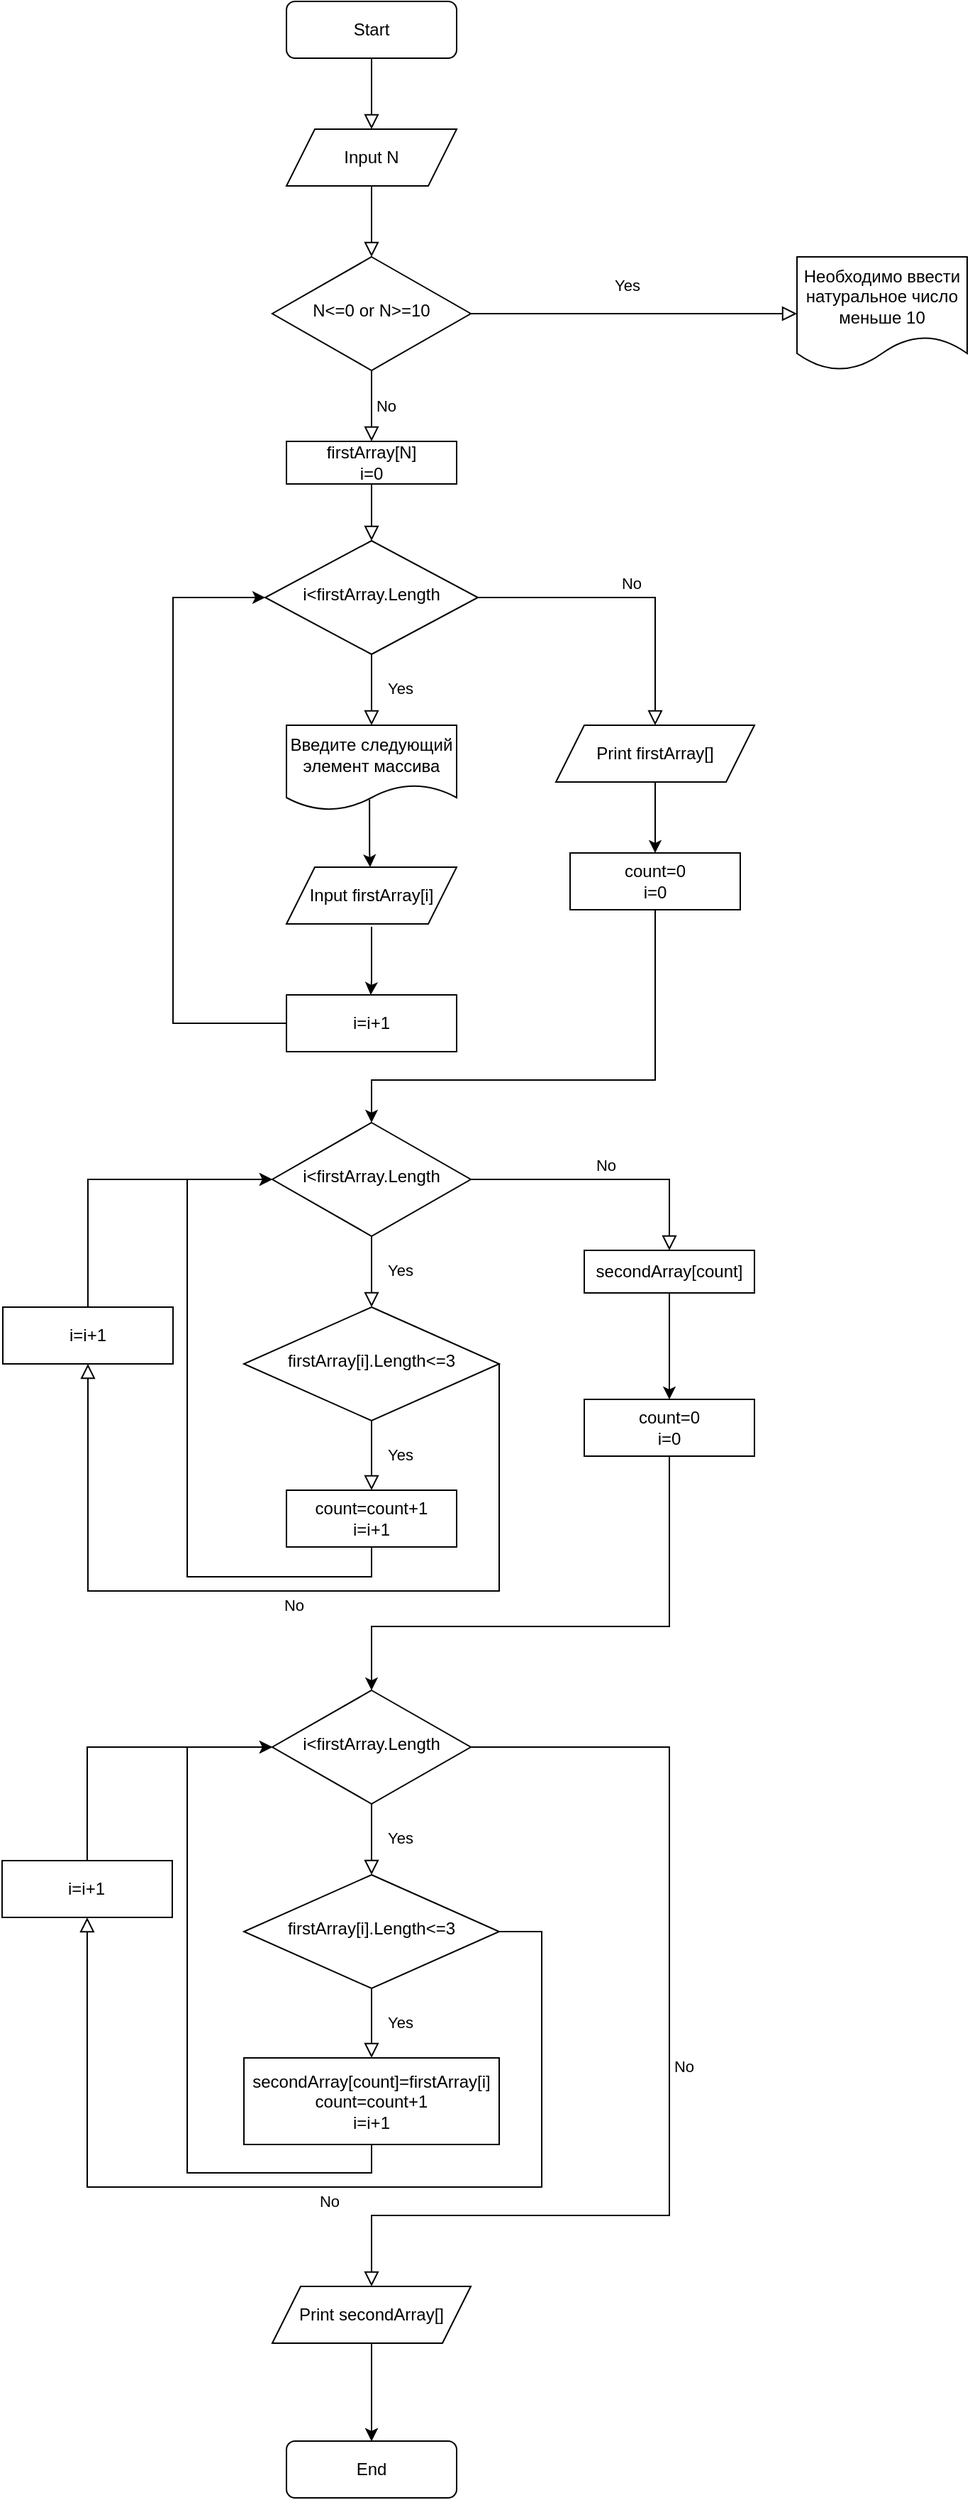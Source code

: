 <mxfile version="21.3.8" type="device">
  <diagram id="C5RBs43oDa-KdzZeNtuy" name="Page-1">
    <mxGraphModel dx="1323" dy="730" grid="1" gridSize="10" guides="1" tooltips="1" connect="1" arrows="1" fold="1" page="1" pageScale="1" pageWidth="827" pageHeight="1169" math="0" shadow="0">
      <root>
        <mxCell id="WIyWlLk6GJQsqaUBKTNV-0" />
        <mxCell id="WIyWlLk6GJQsqaUBKTNV-1" parent="WIyWlLk6GJQsqaUBKTNV-0" />
        <mxCell id="AbkAHB3Fdat9qxrykaIA-5" value="" style="rounded=0;html=1;jettySize=auto;orthogonalLoop=1;fontSize=11;endArrow=block;endFill=0;endSize=8;strokeWidth=1;shadow=0;labelBackgroundColor=none;edgeStyle=orthogonalEdgeStyle;" parent="WIyWlLk6GJQsqaUBKTNV-1" source="AbkAHB3Fdat9qxrykaIA-6" target="AbkAHB3Fdat9qxrykaIA-11" edge="1">
          <mxGeometry relative="1" as="geometry" />
        </mxCell>
        <mxCell id="AbkAHB3Fdat9qxrykaIA-6" value="Start" style="rounded=1;whiteSpace=wrap;html=1;fontSize=12;glass=0;strokeWidth=1;shadow=0;" parent="WIyWlLk6GJQsqaUBKTNV-1" vertex="1">
          <mxGeometry x="260" y="80" width="120" height="40" as="geometry" />
        </mxCell>
        <mxCell id="AbkAHB3Fdat9qxrykaIA-7" value="Yes" style="rounded=0;html=1;jettySize=auto;orthogonalLoop=1;fontSize=11;endArrow=block;endFill=0;endSize=8;strokeWidth=1;shadow=0;labelBackgroundColor=none;edgeStyle=orthogonalEdgeStyle;entryX=0;entryY=0.5;entryDx=0;entryDy=0;" parent="WIyWlLk6GJQsqaUBKTNV-1" source="AbkAHB3Fdat9qxrykaIA-9" target="4RwPL_ss7RraZkQWUGfu-0" edge="1">
          <mxGeometry x="-0.048" y="20" relative="1" as="geometry">
            <mxPoint as="offset" />
            <mxPoint x="320" y="450" as="targetPoint" />
          </mxGeometry>
        </mxCell>
        <mxCell id="AbkAHB3Fdat9qxrykaIA-8" value="No" style="edgeStyle=orthogonalEdgeStyle;rounded=0;html=1;jettySize=auto;orthogonalLoop=1;fontSize=11;endArrow=block;endFill=0;endSize=8;strokeWidth=1;shadow=0;labelBackgroundColor=none;exitX=0.5;exitY=1;exitDx=0;exitDy=0;entryX=0.5;entryY=0;entryDx=0;entryDy=0;" parent="WIyWlLk6GJQsqaUBKTNV-1" source="AbkAHB3Fdat9qxrykaIA-9" target="AbkAHB3Fdat9qxrykaIA-14" edge="1">
          <mxGeometry y="10" relative="1" as="geometry">
            <mxPoint as="offset" />
            <mxPoint x="470" y="380" as="sourcePoint" />
            <mxPoint x="320" y="710" as="targetPoint" />
            <Array as="points">
              <mxPoint x="320" y="370" />
              <mxPoint x="320" y="370" />
            </Array>
          </mxGeometry>
        </mxCell>
        <mxCell id="AbkAHB3Fdat9qxrykaIA-9" value="N&amp;lt;=0 or N&amp;gt;=10" style="rhombus;whiteSpace=wrap;html=1;shadow=0;fontFamily=Helvetica;fontSize=12;align=center;strokeWidth=1;spacing=6;spacingTop=-4;" parent="WIyWlLk6GJQsqaUBKTNV-1" vertex="1">
          <mxGeometry x="250" y="260" width="140" height="80" as="geometry" />
        </mxCell>
        <mxCell id="AbkAHB3Fdat9qxrykaIA-10" value="End" style="rounded=1;whiteSpace=wrap;html=1;fontSize=12;glass=0;strokeWidth=1;shadow=0;" parent="WIyWlLk6GJQsqaUBKTNV-1" vertex="1">
          <mxGeometry x="260" y="1799" width="120" height="40" as="geometry" />
        </mxCell>
        <mxCell id="AbkAHB3Fdat9qxrykaIA-11" value="Input N" style="shape=parallelogram;perimeter=parallelogramPerimeter;whiteSpace=wrap;html=1;fixedSize=1;" parent="WIyWlLk6GJQsqaUBKTNV-1" vertex="1">
          <mxGeometry x="260" y="170" width="120" height="40" as="geometry" />
        </mxCell>
        <mxCell id="AbkAHB3Fdat9qxrykaIA-12" value="" style="rounded=0;html=1;jettySize=auto;orthogonalLoop=1;fontSize=11;endArrow=block;endFill=0;endSize=8;strokeWidth=1;shadow=0;labelBackgroundColor=none;edgeStyle=orthogonalEdgeStyle;exitX=0.5;exitY=1;exitDx=0;exitDy=0;entryX=0.5;entryY=0;entryDx=0;entryDy=0;" parent="WIyWlLk6GJQsqaUBKTNV-1" source="AbkAHB3Fdat9qxrykaIA-11" target="AbkAHB3Fdat9qxrykaIA-9" edge="1">
          <mxGeometry relative="1" as="geometry">
            <mxPoint x="330" y="130" as="sourcePoint" />
            <mxPoint x="330" y="250" as="targetPoint" />
          </mxGeometry>
        </mxCell>
        <mxCell id="AbkAHB3Fdat9qxrykaIA-14" value="firstArray[N]&lt;br&gt;i=0" style="rounded=0;whiteSpace=wrap;html=1;" parent="WIyWlLk6GJQsqaUBKTNV-1" vertex="1">
          <mxGeometry x="260" y="390" width="120" height="30" as="geometry" />
        </mxCell>
        <mxCell id="AbkAHB3Fdat9qxrykaIA-17" value="i=i+1" style="rounded=0;whiteSpace=wrap;html=1;" parent="WIyWlLk6GJQsqaUBKTNV-1" vertex="1">
          <mxGeometry x="260" y="780" width="120" height="40" as="geometry" />
        </mxCell>
        <mxCell id="AbkAHB3Fdat9qxrykaIA-18" value="" style="edgeStyle=orthogonalEdgeStyle;rounded=0;orthogonalLoop=1;jettySize=auto;html=1;entryX=0;entryY=0.5;entryDx=0;entryDy=0;exitX=0;exitY=0.5;exitDx=0;exitDy=0;" parent="WIyWlLk6GJQsqaUBKTNV-1" source="AbkAHB3Fdat9qxrykaIA-17" target="WVQK8P_rd0UGbesdhW4N-9" edge="1">
          <mxGeometry relative="1" as="geometry">
            <mxPoint x="170" y="820" as="sourcePoint" />
            <mxPoint x="220" y="380" as="targetPoint" />
            <Array as="points">
              <mxPoint x="180" y="800" />
              <mxPoint x="180" y="500" />
            </Array>
          </mxGeometry>
        </mxCell>
        <mxCell id="AbkAHB3Fdat9qxrykaIA-20" value="" style="edgeStyle=orthogonalEdgeStyle;rounded=0;orthogonalLoop=1;jettySize=auto;html=1;exitX=0.5;exitY=1;exitDx=0;exitDy=0;entryX=0.5;entryY=0;entryDx=0;entryDy=0;" parent="WIyWlLk6GJQsqaUBKTNV-1" source="AbkAHB3Fdat9qxrykaIA-22" target="AbkAHB3Fdat9qxrykaIA-10" edge="1">
          <mxGeometry relative="1" as="geometry">
            <mxPoint x="330" y="1599" as="sourcePoint" />
            <mxPoint x="330" y="1639" as="targetPoint" />
          </mxGeometry>
        </mxCell>
        <mxCell id="AbkAHB3Fdat9qxrykaIA-21" value="" style="edgeStyle=orthogonalEdgeStyle;rounded=0;orthogonalLoop=1;jettySize=auto;html=1;" parent="WIyWlLk6GJQsqaUBKTNV-1" source="AbkAHB3Fdat9qxrykaIA-22" target="AbkAHB3Fdat9qxrykaIA-10" edge="1">
          <mxGeometry relative="1" as="geometry">
            <Array as="points">
              <mxPoint x="320" y="1769" />
              <mxPoint x="320" y="1769" />
            </Array>
          </mxGeometry>
        </mxCell>
        <mxCell id="AbkAHB3Fdat9qxrykaIA-22" value="Print secondArray[]" style="shape=parallelogram;perimeter=parallelogramPerimeter;whiteSpace=wrap;html=1;fixedSize=1;" parent="WIyWlLk6GJQsqaUBKTNV-1" vertex="1">
          <mxGeometry x="250" y="1690" width="140" height="40" as="geometry" />
        </mxCell>
        <mxCell id="WVQK8P_rd0UGbesdhW4N-4" value="Yes" style="rounded=0;html=1;jettySize=auto;orthogonalLoop=1;fontSize=11;endArrow=block;endFill=0;endSize=8;strokeWidth=1;shadow=0;labelBackgroundColor=none;edgeStyle=orthogonalEdgeStyle;exitX=0.5;exitY=1;exitDx=0;exitDy=0;entryX=0.5;entryY=0;entryDx=0;entryDy=0;" parent="WIyWlLk6GJQsqaUBKTNV-1" source="WVQK8P_rd0UGbesdhW4N-6" target="ImRTNVvKgxi88qYQxQ44-16" edge="1">
          <mxGeometry x="-0.048" y="20" relative="1" as="geometry">
            <mxPoint as="offset" />
            <mxPoint x="320" y="1000" as="targetPoint" />
            <Array as="points" />
            <mxPoint x="320" y="990" as="sourcePoint" />
          </mxGeometry>
        </mxCell>
        <mxCell id="WVQK8P_rd0UGbesdhW4N-5" value="No" style="edgeStyle=orthogonalEdgeStyle;rounded=0;html=1;jettySize=auto;orthogonalLoop=1;fontSize=11;endArrow=block;endFill=0;endSize=8;strokeWidth=1;shadow=0;labelBackgroundColor=none;exitX=1;exitY=0.5;exitDx=0;exitDy=0;entryX=0.5;entryY=0;entryDx=0;entryDy=0;" parent="WIyWlLk6GJQsqaUBKTNV-1" source="WVQK8P_rd0UGbesdhW4N-6" target="ImRTNVvKgxi88qYQxQ44-21" edge="1">
          <mxGeometry y="10" relative="1" as="geometry">
            <mxPoint as="offset" />
            <mxPoint x="850" y="715" as="sourcePoint" />
            <mxPoint x="540" y="910" as="targetPoint" />
            <Array as="points">
              <mxPoint x="530" y="910" />
            </Array>
          </mxGeometry>
        </mxCell>
        <mxCell id="WVQK8P_rd0UGbesdhW4N-6" value="i&amp;lt;firstArray.Length" style="rhombus;whiteSpace=wrap;html=1;shadow=0;fontFamily=Helvetica;fontSize=12;align=center;strokeWidth=1;spacing=6;spacingTop=-4;" parent="WIyWlLk6GJQsqaUBKTNV-1" vertex="1">
          <mxGeometry x="250" y="870" width="140" height="80" as="geometry" />
        </mxCell>
        <mxCell id="WVQK8P_rd0UGbesdhW4N-7" value="Yes" style="rounded=0;html=1;jettySize=auto;orthogonalLoop=1;fontSize=11;endArrow=block;endFill=0;endSize=8;strokeWidth=1;shadow=0;labelBackgroundColor=none;edgeStyle=orthogonalEdgeStyle;" parent="WIyWlLk6GJQsqaUBKTNV-1" source="WVQK8P_rd0UGbesdhW4N-9" edge="1">
          <mxGeometry x="-0.048" y="20" relative="1" as="geometry">
            <mxPoint as="offset" />
            <mxPoint x="320" y="590" as="targetPoint" />
            <Array as="points" />
          </mxGeometry>
        </mxCell>
        <mxCell id="WVQK8P_rd0UGbesdhW4N-8" value="No" style="edgeStyle=orthogonalEdgeStyle;rounded=0;html=1;jettySize=auto;orthogonalLoop=1;fontSize=11;endArrow=block;endFill=0;endSize=8;strokeWidth=1;shadow=0;labelBackgroundColor=none;exitX=1;exitY=0.5;exitDx=0;exitDy=0;entryX=0.5;entryY=0;entryDx=0;entryDy=0;" parent="WIyWlLk6GJQsqaUBKTNV-1" source="WVQK8P_rd0UGbesdhW4N-9" target="ImRTNVvKgxi88qYQxQ44-8" edge="1">
          <mxGeometry y="10" relative="1" as="geometry">
            <mxPoint as="offset" />
            <mxPoint x="470" y="500" as="sourcePoint" />
            <mxPoint x="470" y="500" as="targetPoint" />
            <Array as="points">
              <mxPoint x="520" y="500" />
            </Array>
          </mxGeometry>
        </mxCell>
        <mxCell id="WVQK8P_rd0UGbesdhW4N-9" value="i&amp;lt;firstArray.Length" style="rhombus;whiteSpace=wrap;html=1;shadow=0;fontFamily=Helvetica;fontSize=12;align=center;strokeWidth=1;spacing=6;spacingTop=-4;" parent="WIyWlLk6GJQsqaUBKTNV-1" vertex="1">
          <mxGeometry x="245" y="460" width="150" height="80" as="geometry" />
        </mxCell>
        <mxCell id="4RwPL_ss7RraZkQWUGfu-0" value="Необходимо ввести натуральное число меньше 10" style="shape=document;whiteSpace=wrap;html=1;boundedLbl=1;" parent="WIyWlLk6GJQsqaUBKTNV-1" vertex="1">
          <mxGeometry x="620" y="260" width="120" height="80" as="geometry" />
        </mxCell>
        <mxCell id="ImRTNVvKgxi88qYQxQ44-0" value="" style="rounded=0;html=1;jettySize=auto;orthogonalLoop=1;fontSize=11;endArrow=block;endFill=0;endSize=8;strokeWidth=1;shadow=0;labelBackgroundColor=none;edgeStyle=orthogonalEdgeStyle;" edge="1" parent="WIyWlLk6GJQsqaUBKTNV-1" source="AbkAHB3Fdat9qxrykaIA-14">
          <mxGeometry relative="1" as="geometry">
            <mxPoint x="319.5" y="430" as="sourcePoint" />
            <mxPoint x="320" y="460" as="targetPoint" />
            <Array as="points">
              <mxPoint x="320" y="460" />
              <mxPoint x="320" y="460" />
            </Array>
          </mxGeometry>
        </mxCell>
        <mxCell id="ImRTNVvKgxi88qYQxQ44-3" value="Введите следующий элемент массива" style="shape=document;whiteSpace=wrap;html=1;boundedLbl=1;" vertex="1" parent="WIyWlLk6GJQsqaUBKTNV-1">
          <mxGeometry x="260" y="590" width="120" height="60" as="geometry" />
        </mxCell>
        <mxCell id="ImRTNVvKgxi88qYQxQ44-4" value="" style="edgeStyle=orthogonalEdgeStyle;rounded=0;orthogonalLoop=1;jettySize=auto;html=1;exitX=0.488;exitY=0.874;exitDx=0;exitDy=0;exitPerimeter=0;" edge="1" parent="WIyWlLk6GJQsqaUBKTNV-1" source="ImRTNVvKgxi88qYQxQ44-3">
          <mxGeometry relative="1" as="geometry">
            <mxPoint x="320" y="682" as="sourcePoint" />
            <mxPoint x="319" y="690" as="targetPoint" />
            <Array as="points">
              <mxPoint x="319" y="680" />
            </Array>
          </mxGeometry>
        </mxCell>
        <mxCell id="ImRTNVvKgxi88qYQxQ44-5" value="Input firstArray[i]" style="shape=parallelogram;perimeter=parallelogramPerimeter;whiteSpace=wrap;html=1;fixedSize=1;" vertex="1" parent="WIyWlLk6GJQsqaUBKTNV-1">
          <mxGeometry x="260" y="690" width="120" height="40" as="geometry" />
        </mxCell>
        <mxCell id="ImRTNVvKgxi88qYQxQ44-7" value="" style="edgeStyle=orthogonalEdgeStyle;rounded=0;orthogonalLoop=1;jettySize=auto;html=1;" edge="1" parent="WIyWlLk6GJQsqaUBKTNV-1">
          <mxGeometry relative="1" as="geometry">
            <mxPoint x="320" y="732" as="sourcePoint" />
            <mxPoint x="319.41" y="780" as="targetPoint" />
            <Array as="points">
              <mxPoint x="319.41" y="770" />
            </Array>
          </mxGeometry>
        </mxCell>
        <mxCell id="ImRTNVvKgxi88qYQxQ44-8" value="Print firstArray[]" style="shape=parallelogram;perimeter=parallelogramPerimeter;whiteSpace=wrap;html=1;fixedSize=1;" vertex="1" parent="WIyWlLk6GJQsqaUBKTNV-1">
          <mxGeometry x="450" y="590" width="140" height="40" as="geometry" />
        </mxCell>
        <mxCell id="ImRTNVvKgxi88qYQxQ44-10" value="" style="edgeStyle=orthogonalEdgeStyle;rounded=0;orthogonalLoop=1;jettySize=auto;html=1;exitX=0.5;exitY=1;exitDx=0;exitDy=0;entryX=0.5;entryY=0;entryDx=0;entryDy=0;" edge="1" parent="WIyWlLk6GJQsqaUBKTNV-1" source="ImRTNVvKgxi88qYQxQ44-8" target="ImRTNVvKgxi88qYQxQ44-11">
          <mxGeometry relative="1" as="geometry">
            <mxPoint x="519.41" y="640" as="sourcePoint" />
            <mxPoint x="519" y="670" as="targetPoint" />
            <Array as="points" />
          </mxGeometry>
        </mxCell>
        <mxCell id="ImRTNVvKgxi88qYQxQ44-11" value="count=0&lt;br&gt;i=0" style="rounded=0;whiteSpace=wrap;html=1;" vertex="1" parent="WIyWlLk6GJQsqaUBKTNV-1">
          <mxGeometry x="460" y="680" width="120" height="40" as="geometry" />
        </mxCell>
        <mxCell id="ImRTNVvKgxi88qYQxQ44-13" value="" style="edgeStyle=orthogonalEdgeStyle;rounded=0;orthogonalLoop=1;jettySize=auto;html=1;exitX=0.5;exitY=1;exitDx=0;exitDy=0;entryX=0.5;entryY=0;entryDx=0;entryDy=0;" edge="1" parent="WIyWlLk6GJQsqaUBKTNV-1" source="ImRTNVvKgxi88qYQxQ44-11" target="WVQK8P_rd0UGbesdhW4N-6">
          <mxGeometry relative="1" as="geometry">
            <mxPoint x="519.41" y="770" as="sourcePoint" />
            <mxPoint x="519.41" y="850" as="targetPoint" />
            <Array as="points">
              <mxPoint x="520" y="840" />
              <mxPoint x="320" y="840" />
            </Array>
          </mxGeometry>
        </mxCell>
        <mxCell id="ImRTNVvKgxi88qYQxQ44-14" value="Yes" style="rounded=0;html=1;jettySize=auto;orthogonalLoop=1;fontSize=11;endArrow=block;endFill=0;endSize=8;strokeWidth=1;shadow=0;labelBackgroundColor=none;edgeStyle=orthogonalEdgeStyle;exitX=0.5;exitY=1;exitDx=0;exitDy=0;entryX=0.5;entryY=0;entryDx=0;entryDy=0;" edge="1" parent="WIyWlLk6GJQsqaUBKTNV-1" source="ImRTNVvKgxi88qYQxQ44-16" target="ImRTNVvKgxi88qYQxQ44-17">
          <mxGeometry x="-0.048" y="20" relative="1" as="geometry">
            <mxPoint as="offset" />
            <mxPoint x="320" y="1130" as="targetPoint" />
            <Array as="points" />
            <mxPoint x="320" y="1120" as="sourcePoint" />
          </mxGeometry>
        </mxCell>
        <mxCell id="ImRTNVvKgxi88qYQxQ44-15" value="No" style="edgeStyle=orthogonalEdgeStyle;rounded=0;html=1;jettySize=auto;orthogonalLoop=1;fontSize=11;endArrow=block;endFill=0;endSize=8;strokeWidth=1;shadow=0;labelBackgroundColor=none;exitX=1;exitY=0.5;exitDx=0;exitDy=0;entryX=0.5;entryY=1;entryDx=0;entryDy=0;" edge="1" parent="WIyWlLk6GJQsqaUBKTNV-1" source="ImRTNVvKgxi88qYQxQ44-16" target="ImRTNVvKgxi88qYQxQ44-36">
          <mxGeometry y="10" relative="1" as="geometry">
            <mxPoint as="offset" />
            <mxPoint x="850" y="845" as="sourcePoint" />
            <mxPoint x="120" y="1050" as="targetPoint" />
            <Array as="points">
              <mxPoint x="410" y="1200" />
              <mxPoint x="120" y="1200" />
            </Array>
          </mxGeometry>
        </mxCell>
        <mxCell id="ImRTNVvKgxi88qYQxQ44-16" value="firstArray[i].Length&amp;lt;=3" style="rhombus;whiteSpace=wrap;html=1;shadow=0;fontFamily=Helvetica;fontSize=12;align=center;strokeWidth=1;spacing=6;spacingTop=-4;" vertex="1" parent="WIyWlLk6GJQsqaUBKTNV-1">
          <mxGeometry x="230" y="1000" width="180" height="80" as="geometry" />
        </mxCell>
        <mxCell id="ImRTNVvKgxi88qYQxQ44-17" value="count=count+1&lt;br&gt;i=i+1" style="rounded=0;whiteSpace=wrap;html=1;" vertex="1" parent="WIyWlLk6GJQsqaUBKTNV-1">
          <mxGeometry x="260" y="1129" width="120" height="40" as="geometry" />
        </mxCell>
        <mxCell id="ImRTNVvKgxi88qYQxQ44-18" value="" style="edgeStyle=orthogonalEdgeStyle;rounded=0;orthogonalLoop=1;jettySize=auto;html=1;exitX=0.5;exitY=0;exitDx=0;exitDy=0;entryX=0;entryY=0.5;entryDx=0;entryDy=0;" edge="1" parent="WIyWlLk6GJQsqaUBKTNV-1" source="ImRTNVvKgxi88qYQxQ44-36" target="WVQK8P_rd0UGbesdhW4N-6">
          <mxGeometry relative="1" as="geometry">
            <mxPoint x="70" y="880" as="sourcePoint" />
            <mxPoint x="70" y="960" as="targetPoint" />
          </mxGeometry>
        </mxCell>
        <mxCell id="ImRTNVvKgxi88qYQxQ44-19" value="" style="edgeStyle=orthogonalEdgeStyle;rounded=0;orthogonalLoop=1;jettySize=auto;html=1;exitX=0.5;exitY=1;exitDx=0;exitDy=0;entryX=0.5;entryY=0;entryDx=0;entryDy=0;" edge="1" parent="WIyWlLk6GJQsqaUBKTNV-1" source="ImRTNVvKgxi88qYQxQ44-21" target="ImRTNVvKgxi88qYQxQ44-22">
          <mxGeometry relative="1" as="geometry">
            <mxPoint x="529.41" y="1000" as="sourcePoint" />
            <mxPoint x="529" y="1050" as="targetPoint" />
          </mxGeometry>
        </mxCell>
        <mxCell id="ImRTNVvKgxi88qYQxQ44-20" value="" style="edgeStyle=orthogonalEdgeStyle;rounded=0;orthogonalLoop=1;jettySize=auto;html=1;exitX=0.5;exitY=1;exitDx=0;exitDy=0;entryX=0;entryY=0.5;entryDx=0;entryDy=0;" edge="1" parent="WIyWlLk6GJQsqaUBKTNV-1" source="ImRTNVvKgxi88qYQxQ44-17" target="WVQK8P_rd0UGbesdhW4N-6">
          <mxGeometry relative="1" as="geometry">
            <mxPoint x="320" y="1180" as="sourcePoint" />
            <mxPoint x="319.41" y="1260" as="targetPoint" />
            <Array as="points">
              <mxPoint x="320" y="1190" />
              <mxPoint x="190" y="1190" />
              <mxPoint x="190" y="910" />
            </Array>
          </mxGeometry>
        </mxCell>
        <mxCell id="ImRTNVvKgxi88qYQxQ44-21" value="secondArray[count]" style="rounded=0;whiteSpace=wrap;html=1;" vertex="1" parent="WIyWlLk6GJQsqaUBKTNV-1">
          <mxGeometry x="470" y="960" width="120" height="30" as="geometry" />
        </mxCell>
        <mxCell id="ImRTNVvKgxi88qYQxQ44-22" value="count=0&lt;br&gt;i=0" style="rounded=0;whiteSpace=wrap;html=1;" vertex="1" parent="WIyWlLk6GJQsqaUBKTNV-1">
          <mxGeometry x="470" y="1065" width="120" height="40" as="geometry" />
        </mxCell>
        <mxCell id="ImRTNVvKgxi88qYQxQ44-23" value="" style="edgeStyle=orthogonalEdgeStyle;rounded=0;orthogonalLoop=1;jettySize=auto;html=1;exitX=0.5;exitY=1;exitDx=0;exitDy=0;entryX=0.5;entryY=0;entryDx=0;entryDy=0;" edge="1" parent="WIyWlLk6GJQsqaUBKTNV-1" source="ImRTNVvKgxi88qYQxQ44-22" target="ImRTNVvKgxi88qYQxQ44-26">
          <mxGeometry relative="1" as="geometry">
            <mxPoint x="529.41" y="1155" as="sourcePoint" />
            <mxPoint x="320" y="1260" as="targetPoint" />
            <Array as="points">
              <mxPoint x="530" y="1225" />
              <mxPoint x="320" y="1225" />
            </Array>
          </mxGeometry>
        </mxCell>
        <mxCell id="ImRTNVvKgxi88qYQxQ44-24" value="Yes" style="rounded=0;html=1;jettySize=auto;orthogonalLoop=1;fontSize=11;endArrow=block;endFill=0;endSize=8;strokeWidth=1;shadow=0;labelBackgroundColor=none;edgeStyle=orthogonalEdgeStyle;exitX=0.5;exitY=1;exitDx=0;exitDy=0;entryX=0.5;entryY=0;entryDx=0;entryDy=0;" edge="1" parent="WIyWlLk6GJQsqaUBKTNV-1" source="ImRTNVvKgxi88qYQxQ44-26" target="ImRTNVvKgxi88qYQxQ44-29">
          <mxGeometry x="-0.048" y="20" relative="1" as="geometry">
            <mxPoint as="offset" />
            <mxPoint x="320" y="1400" as="targetPoint" />
            <Array as="points" />
            <mxPoint x="320" y="1390" as="sourcePoint" />
          </mxGeometry>
        </mxCell>
        <mxCell id="ImRTNVvKgxi88qYQxQ44-25" value="No" style="edgeStyle=orthogonalEdgeStyle;rounded=0;html=1;jettySize=auto;orthogonalLoop=1;fontSize=11;endArrow=block;endFill=0;endSize=8;strokeWidth=1;shadow=0;labelBackgroundColor=none;exitX=1;exitY=0.5;exitDx=0;exitDy=0;entryX=0.5;entryY=0;entryDx=0;entryDy=0;" edge="1" parent="WIyWlLk6GJQsqaUBKTNV-1" source="ImRTNVvKgxi88qYQxQ44-26" target="AbkAHB3Fdat9qxrykaIA-22">
          <mxGeometry y="10" relative="1" as="geometry">
            <mxPoint as="offset" />
            <mxPoint x="850" y="1115" as="sourcePoint" />
            <mxPoint x="530" y="1360" as="targetPoint" />
            <Array as="points">
              <mxPoint x="530" y="1310" />
              <mxPoint x="530" y="1640" />
              <mxPoint x="320" y="1640" />
            </Array>
          </mxGeometry>
        </mxCell>
        <mxCell id="ImRTNVvKgxi88qYQxQ44-26" value="i&amp;lt;firstArray.Length" style="rhombus;whiteSpace=wrap;html=1;shadow=0;fontFamily=Helvetica;fontSize=12;align=center;strokeWidth=1;spacing=6;spacingTop=-4;" vertex="1" parent="WIyWlLk6GJQsqaUBKTNV-1">
          <mxGeometry x="250" y="1270" width="140" height="80" as="geometry" />
        </mxCell>
        <mxCell id="ImRTNVvKgxi88qYQxQ44-27" value="Yes" style="rounded=0;html=1;jettySize=auto;orthogonalLoop=1;fontSize=11;endArrow=block;endFill=0;endSize=8;strokeWidth=1;shadow=0;labelBackgroundColor=none;edgeStyle=orthogonalEdgeStyle;exitX=0.5;exitY=1;exitDx=0;exitDy=0;entryX=0.5;entryY=0;entryDx=0;entryDy=0;" edge="1" parent="WIyWlLk6GJQsqaUBKTNV-1" source="ImRTNVvKgxi88qYQxQ44-29" target="ImRTNVvKgxi88qYQxQ44-30">
          <mxGeometry x="-0.048" y="20" relative="1" as="geometry">
            <mxPoint as="offset" />
            <mxPoint x="320" y="1530" as="targetPoint" />
            <Array as="points" />
            <mxPoint x="320" y="1520" as="sourcePoint" />
          </mxGeometry>
        </mxCell>
        <mxCell id="ImRTNVvKgxi88qYQxQ44-28" value="No" style="edgeStyle=orthogonalEdgeStyle;rounded=0;html=1;jettySize=auto;orthogonalLoop=1;fontSize=11;endArrow=block;endFill=0;endSize=8;strokeWidth=1;shadow=0;labelBackgroundColor=none;exitX=1;exitY=0.5;exitDx=0;exitDy=0;entryX=0.5;entryY=1;entryDx=0;entryDy=0;" edge="1" parent="WIyWlLk6GJQsqaUBKTNV-1" source="ImRTNVvKgxi88qYQxQ44-29" target="ImRTNVvKgxi88qYQxQ44-40">
          <mxGeometry y="10" relative="1" as="geometry">
            <mxPoint as="offset" />
            <mxPoint x="850" y="1245" as="sourcePoint" />
            <mxPoint x="120" y="1470" as="targetPoint" />
            <Array as="points">
              <mxPoint x="440" y="1440" />
              <mxPoint x="440" y="1620" />
              <mxPoint x="119" y="1620" />
            </Array>
          </mxGeometry>
        </mxCell>
        <mxCell id="ImRTNVvKgxi88qYQxQ44-29" value="firstArray[i].Length&amp;lt;=3" style="rhombus;whiteSpace=wrap;html=1;shadow=0;fontFamily=Helvetica;fontSize=12;align=center;strokeWidth=1;spacing=6;spacingTop=-4;" vertex="1" parent="WIyWlLk6GJQsqaUBKTNV-1">
          <mxGeometry x="230" y="1400" width="180" height="80" as="geometry" />
        </mxCell>
        <mxCell id="ImRTNVvKgxi88qYQxQ44-30" value="secondArray[count]=firstArray[i]&lt;br&gt;count=count+1&lt;br&gt;i=i+1" style="rounded=0;whiteSpace=wrap;html=1;" vertex="1" parent="WIyWlLk6GJQsqaUBKTNV-1">
          <mxGeometry x="230" y="1529" width="180" height="61" as="geometry" />
        </mxCell>
        <mxCell id="ImRTNVvKgxi88qYQxQ44-32" value="" style="edgeStyle=orthogonalEdgeStyle;rounded=0;orthogonalLoop=1;jettySize=auto;html=1;exitX=0.5;exitY=1;exitDx=0;exitDy=0;entryX=0;entryY=0.5;entryDx=0;entryDy=0;" edge="1" parent="WIyWlLk6GJQsqaUBKTNV-1" source="ImRTNVvKgxi88qYQxQ44-30" target="ImRTNVvKgxi88qYQxQ44-26">
          <mxGeometry relative="1" as="geometry">
            <mxPoint x="320" y="1580" as="sourcePoint" />
            <mxPoint x="319.41" y="1660" as="targetPoint" />
            <Array as="points">
              <mxPoint x="320" y="1610" />
              <mxPoint x="190" y="1610" />
              <mxPoint x="190" y="1310" />
            </Array>
          </mxGeometry>
        </mxCell>
        <mxCell id="ImRTNVvKgxi88qYQxQ44-36" value="i=i+1" style="rounded=0;whiteSpace=wrap;html=1;" vertex="1" parent="WIyWlLk6GJQsqaUBKTNV-1">
          <mxGeometry x="60" y="1000" width="120" height="40" as="geometry" />
        </mxCell>
        <mxCell id="ImRTNVvKgxi88qYQxQ44-39" value="" style="edgeStyle=orthogonalEdgeStyle;rounded=0;orthogonalLoop=1;jettySize=auto;html=1;exitX=0.5;exitY=0;exitDx=0;exitDy=0;entryX=0;entryY=0.5;entryDx=0;entryDy=0;" edge="1" parent="WIyWlLk6GJQsqaUBKTNV-1" source="ImRTNVvKgxi88qYQxQ44-40" target="ImRTNVvKgxi88qYQxQ44-26">
          <mxGeometry relative="1" as="geometry">
            <mxPoint x="69.47" y="1270" as="sourcePoint" />
            <mxPoint x="160" y="1310" as="targetPoint" />
            <Array as="points">
              <mxPoint x="119" y="1310" />
            </Array>
          </mxGeometry>
        </mxCell>
        <mxCell id="ImRTNVvKgxi88qYQxQ44-40" value="i=i+1" style="rounded=0;whiteSpace=wrap;html=1;" vertex="1" parent="WIyWlLk6GJQsqaUBKTNV-1">
          <mxGeometry x="59.47" y="1390" width="120" height="40" as="geometry" />
        </mxCell>
      </root>
    </mxGraphModel>
  </diagram>
</mxfile>
